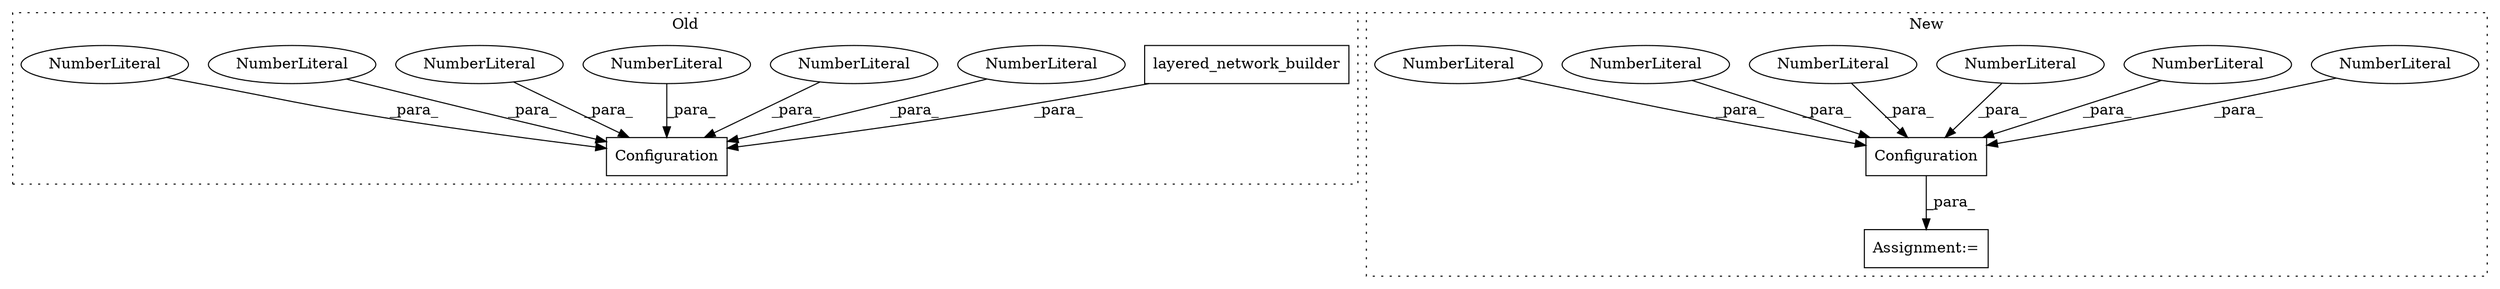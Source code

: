 digraph G {
subgraph cluster0 {
1 [label="layered_network_builder" a="32" s="873,955" l="24,1" shape="box"];
6 [label="Configuration" a="32" s="798,956" l="14,1" shape="box"];
8 [label="NumberLiteral" a="34" s="829" l="5" shape="ellipse"];
9 [label="NumberLiteral" a="34" s="846" l="3" shape="ellipse"];
10 [label="NumberLiteral" a="34" s="842" l="3" shape="ellipse"];
11 [label="NumberLiteral" a="34" s="840" l="1" shape="ellipse"];
13 [label="NumberLiteral" a="34" s="819" l="4" shape="ellipse"];
15 [label="NumberLiteral" a="34" s="824" l="4" shape="ellipse"];
label = "Old";
style="dotted";
}
subgraph cluster1 {
2 [label="Configuration" a="32" s="786,949" l="14,1" shape="box"];
3 [label="NumberLiteral" a="34" s="800" l="4" shape="ellipse"];
4 [label="NumberLiteral" a="34" s="863" l="4" shape="ellipse"];
5 [label="NumberLiteral" a="34" s="894" l="3" shape="ellipse"];
7 [label="NumberLiteral" a="34" s="853" l="4" shape="ellipse"];
12 [label="NumberLiteral" a="34" s="937" l="1" shape="ellipse"];
14 [label="NumberLiteral" a="34" s="844" l="2" shape="ellipse"];
16 [label="Assignment:=" a="7" s="1050" l="1" shape="box"];
label = "New";
style="dotted";
}
1 -> 6 [label="_para_"];
2 -> 16 [label="_para_"];
3 -> 2 [label="_para_"];
4 -> 2 [label="_para_"];
5 -> 2 [label="_para_"];
7 -> 2 [label="_para_"];
8 -> 6 [label="_para_"];
9 -> 6 [label="_para_"];
10 -> 6 [label="_para_"];
11 -> 6 [label="_para_"];
12 -> 2 [label="_para_"];
13 -> 6 [label="_para_"];
14 -> 2 [label="_para_"];
15 -> 6 [label="_para_"];
}